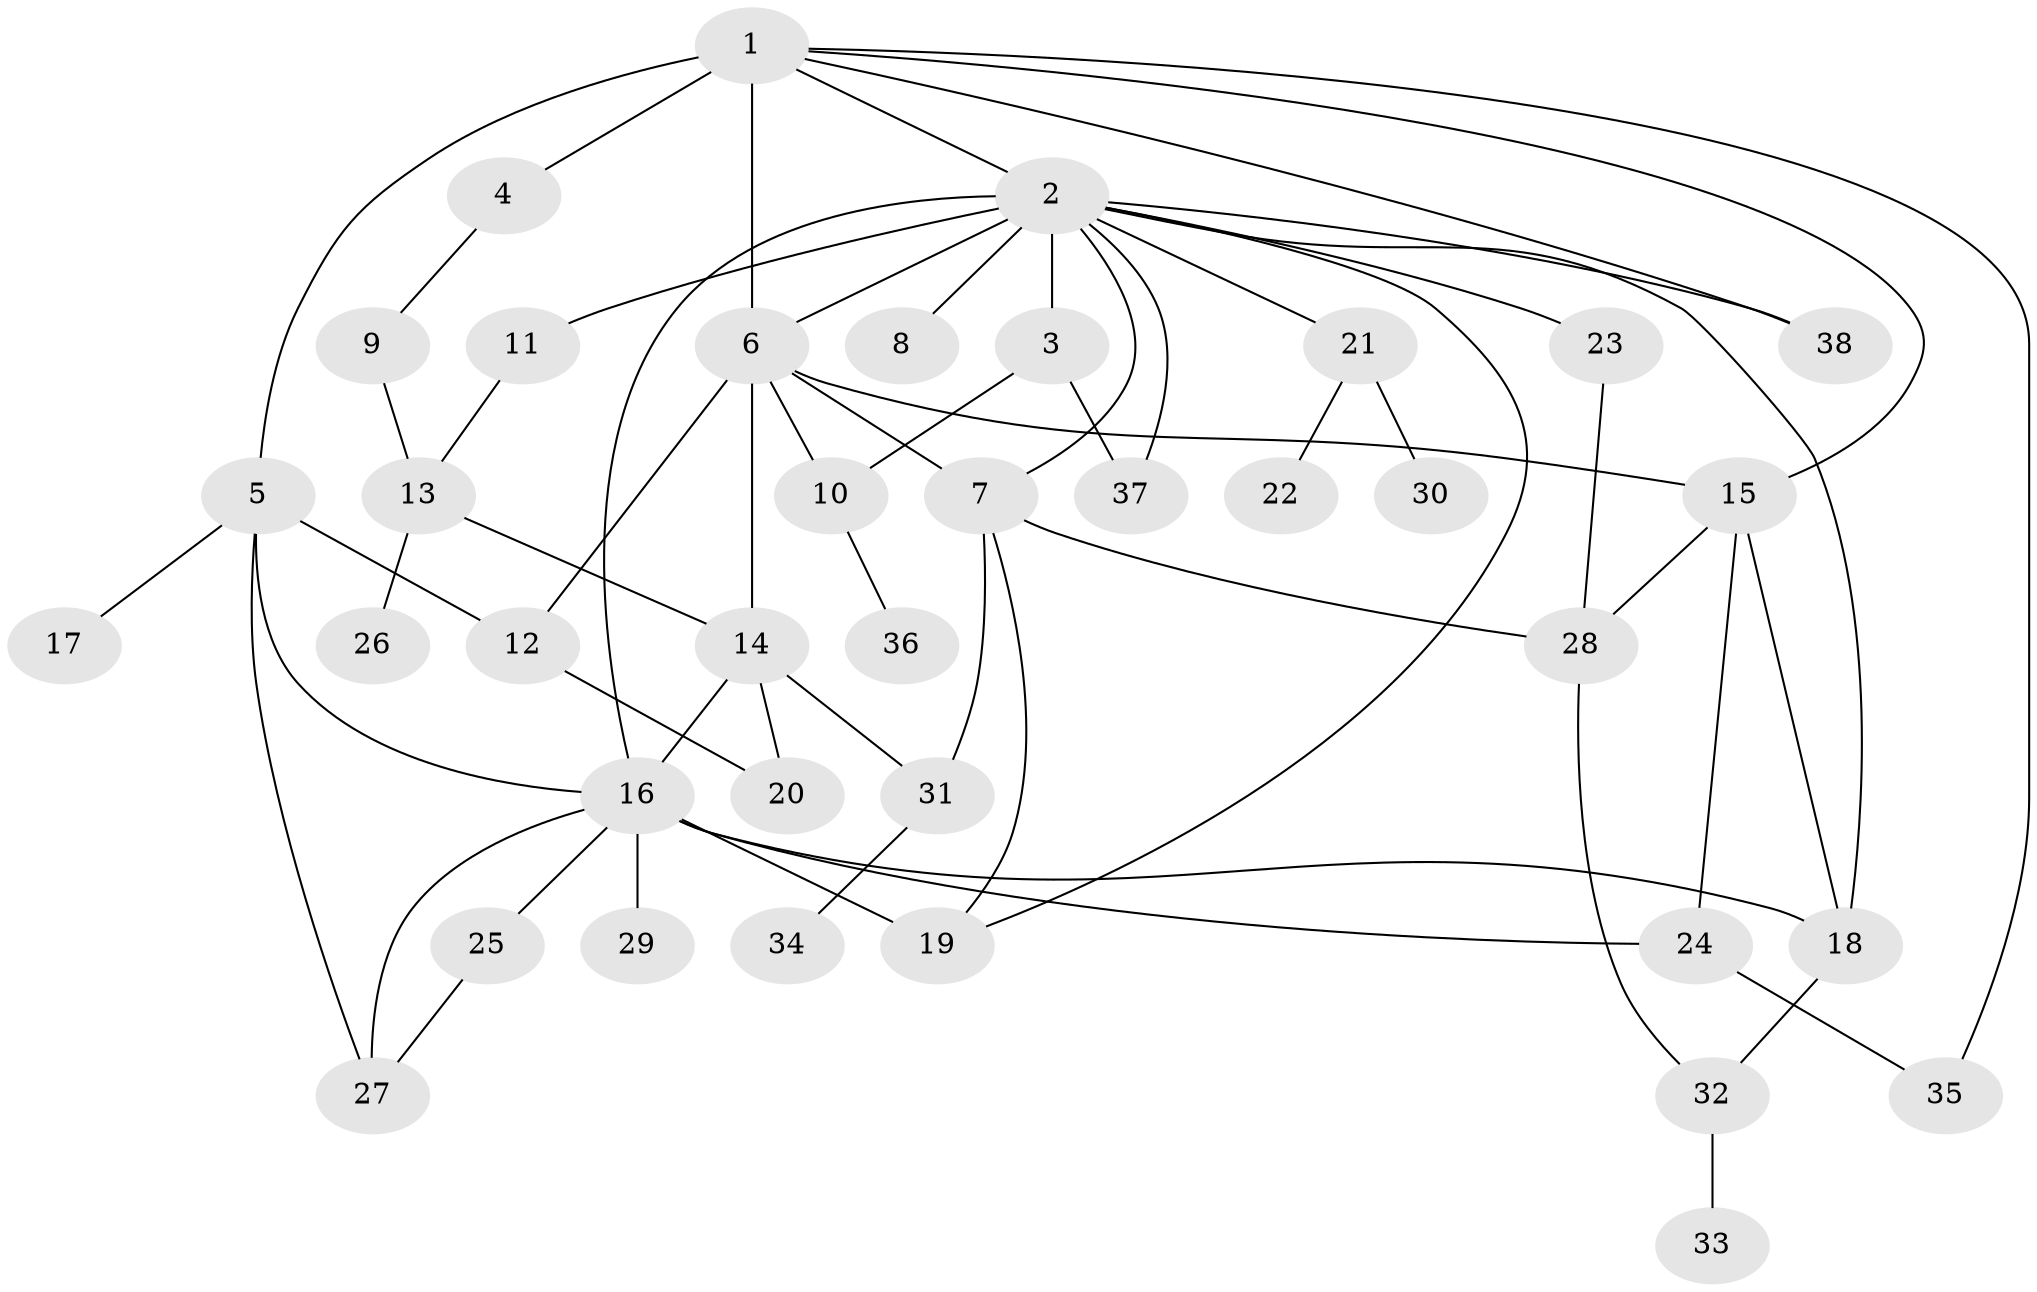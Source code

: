 // original degree distribution, {7: 0.031578947368421054, 24: 0.010526315789473684, 1: 0.5473684210526316, 2: 0.17894736842105263, 8: 0.010526315789473684, 10: 0.010526315789473684, 6: 0.031578947368421054, 3: 0.07368421052631578, 4: 0.042105263157894736, 5: 0.05263157894736842, 13: 0.010526315789473684}
// Generated by graph-tools (version 1.1) at 2025/50/03/04/25 22:50:09]
// undirected, 38 vertices, 61 edges
graph export_dot {
  node [color=gray90,style=filled];
  1;
  2;
  3;
  4;
  5;
  6;
  7;
  8;
  9;
  10;
  11;
  12;
  13;
  14;
  15;
  16;
  17;
  18;
  19;
  20;
  21;
  22;
  23;
  24;
  25;
  26;
  27;
  28;
  29;
  30;
  31;
  32;
  33;
  34;
  35;
  36;
  37;
  38;
  1 -- 2 [weight=1.0];
  1 -- 4 [weight=1.0];
  1 -- 5 [weight=1.0];
  1 -- 6 [weight=3.0];
  1 -- 15 [weight=1.0];
  1 -- 35 [weight=1.0];
  1 -- 38 [weight=1.0];
  2 -- 3 [weight=9.0];
  2 -- 6 [weight=1.0];
  2 -- 7 [weight=1.0];
  2 -- 8 [weight=1.0];
  2 -- 11 [weight=1.0];
  2 -- 16 [weight=1.0];
  2 -- 18 [weight=1.0];
  2 -- 19 [weight=1.0];
  2 -- 21 [weight=1.0];
  2 -- 23 [weight=1.0];
  2 -- 37 [weight=1.0];
  2 -- 38 [weight=1.0];
  3 -- 10 [weight=1.0];
  3 -- 37 [weight=1.0];
  4 -- 9 [weight=1.0];
  5 -- 12 [weight=1.0];
  5 -- 16 [weight=1.0];
  5 -- 17 [weight=1.0];
  5 -- 27 [weight=1.0];
  6 -- 7 [weight=1.0];
  6 -- 10 [weight=1.0];
  6 -- 12 [weight=1.0];
  6 -- 14 [weight=1.0];
  6 -- 15 [weight=1.0];
  7 -- 19 [weight=1.0];
  7 -- 28 [weight=1.0];
  7 -- 31 [weight=1.0];
  9 -- 13 [weight=1.0];
  10 -- 36 [weight=1.0];
  11 -- 13 [weight=1.0];
  12 -- 20 [weight=1.0];
  13 -- 14 [weight=1.0];
  13 -- 26 [weight=1.0];
  14 -- 16 [weight=1.0];
  14 -- 20 [weight=2.0];
  14 -- 31 [weight=1.0];
  15 -- 18 [weight=1.0];
  15 -- 24 [weight=1.0];
  15 -- 28 [weight=1.0];
  16 -- 18 [weight=1.0];
  16 -- 19 [weight=4.0];
  16 -- 24 [weight=1.0];
  16 -- 25 [weight=1.0];
  16 -- 27 [weight=1.0];
  16 -- 29 [weight=1.0];
  18 -- 32 [weight=1.0];
  21 -- 22 [weight=4.0];
  21 -- 30 [weight=1.0];
  23 -- 28 [weight=1.0];
  24 -- 35 [weight=1.0];
  25 -- 27 [weight=1.0];
  28 -- 32 [weight=1.0];
  31 -- 34 [weight=1.0];
  32 -- 33 [weight=1.0];
}
